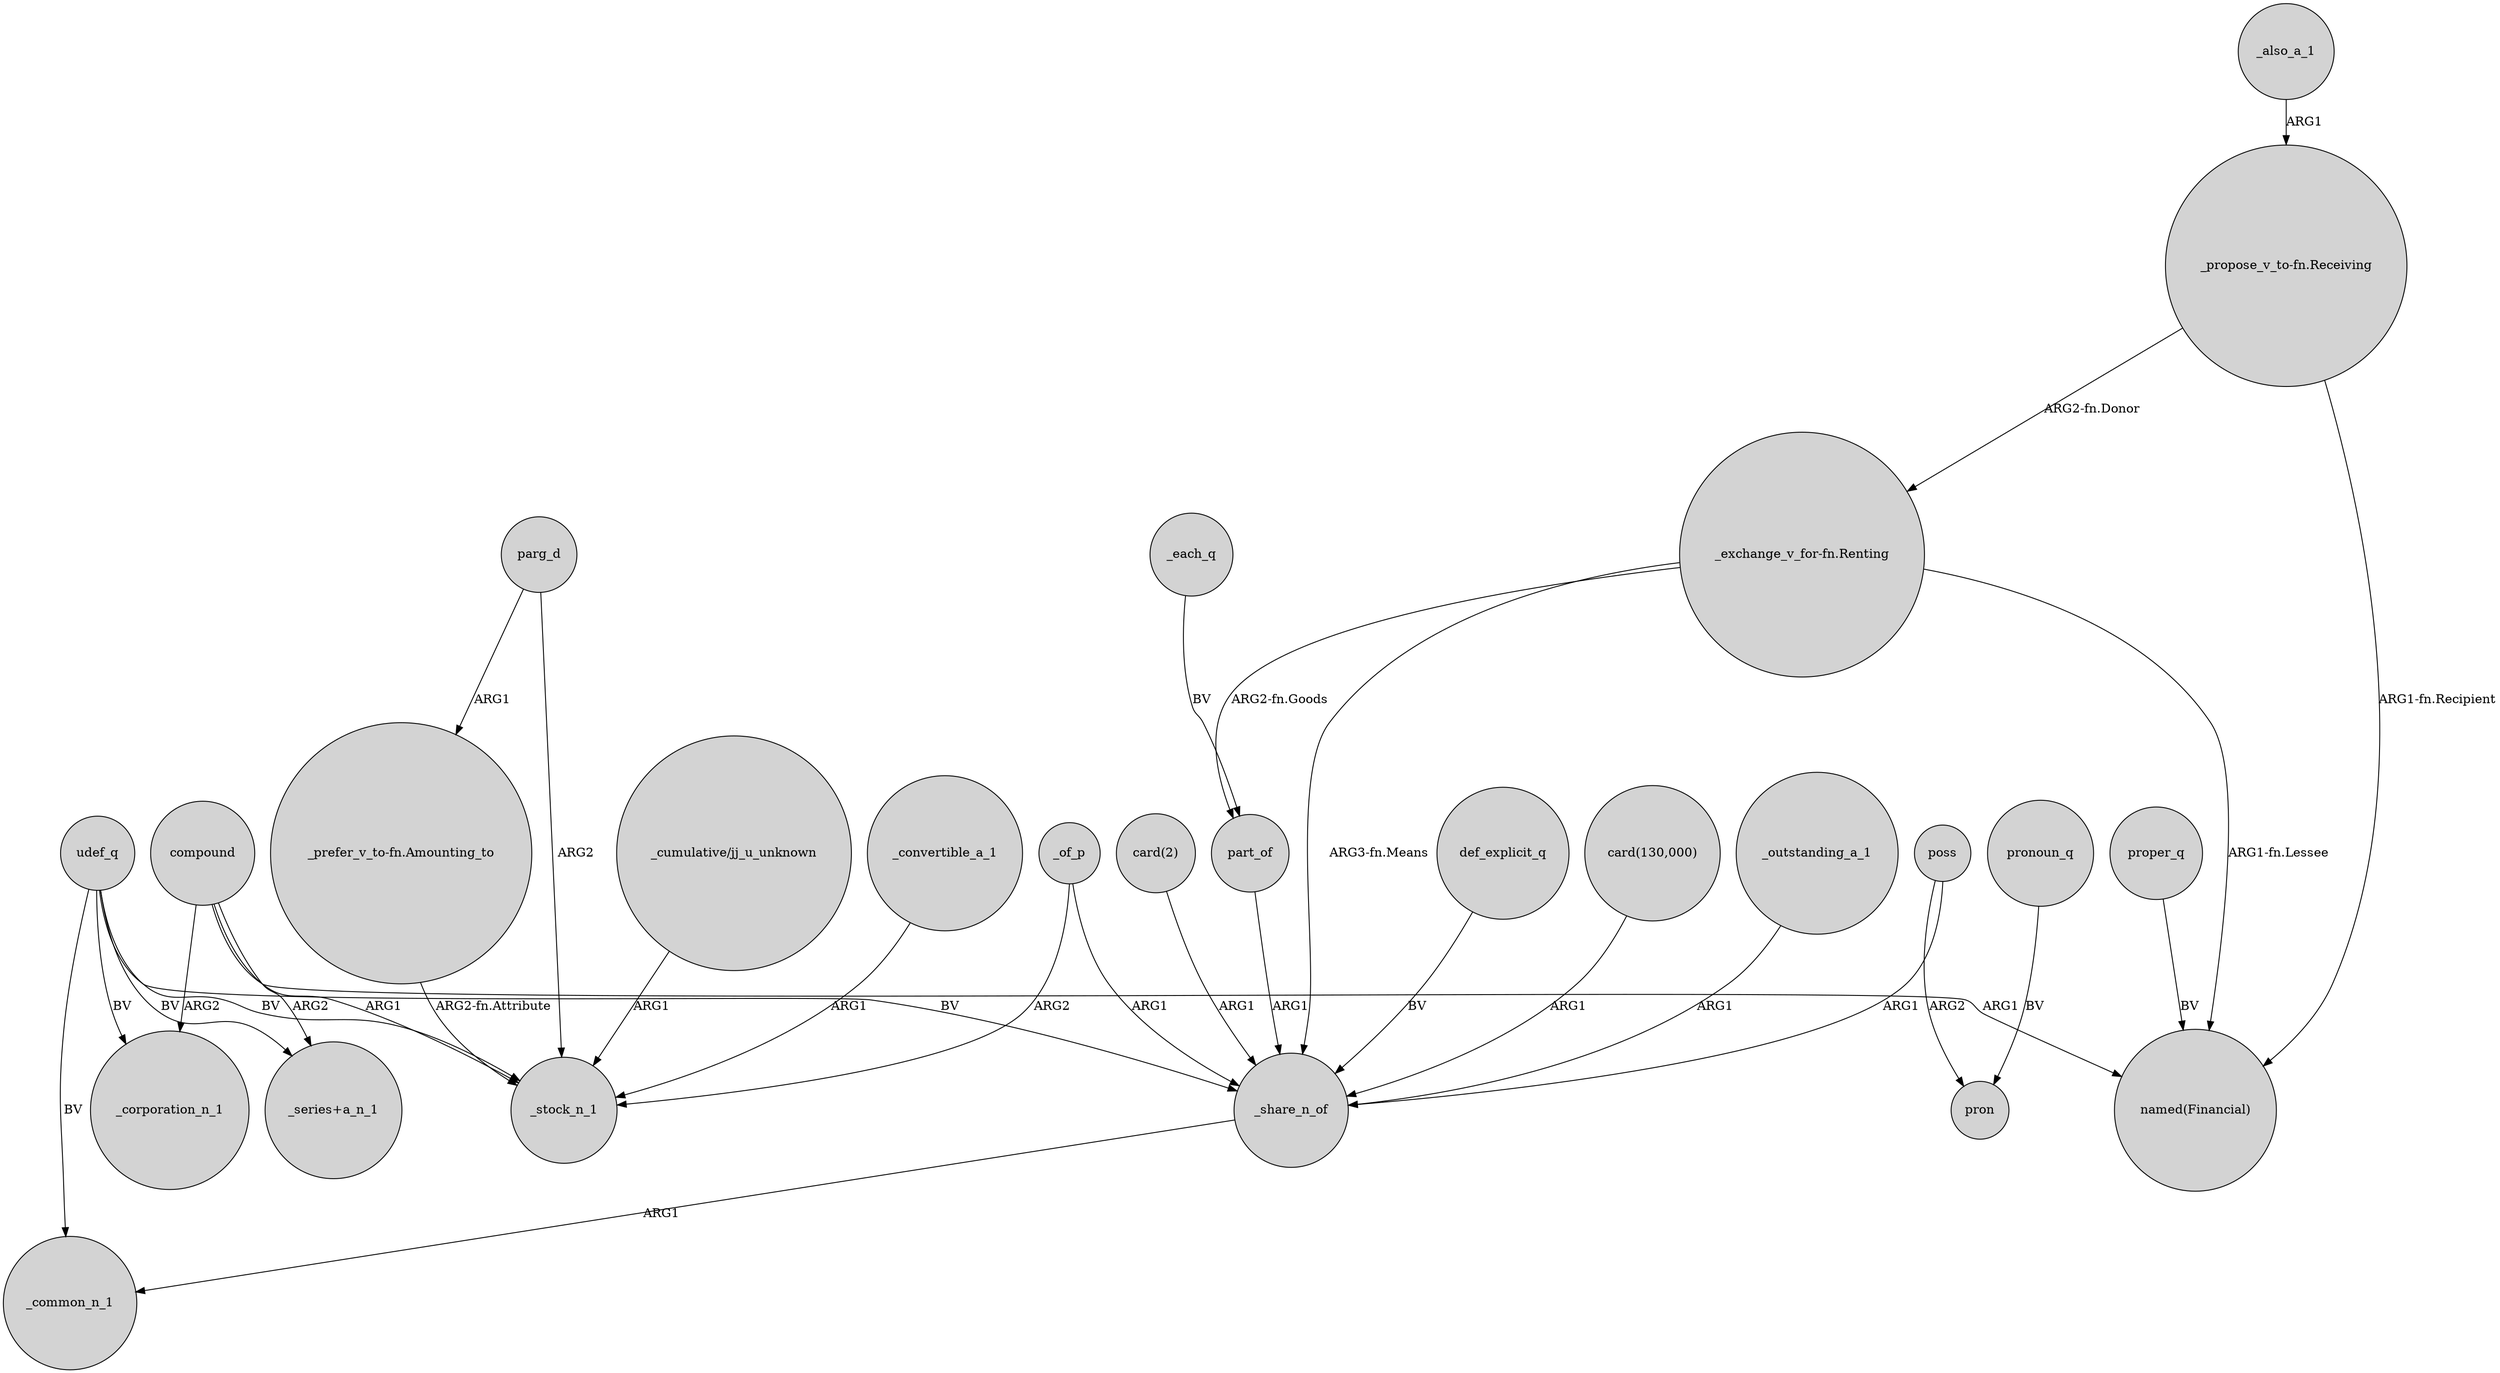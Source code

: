digraph {
	node [shape=circle style=filled]
	udef_q -> "_series+a_n_1" [label=BV]
	_of_p -> _share_n_of [label=ARG1]
	_each_q -> part_of [label=BV]
	def_explicit_q -> _share_n_of [label=BV]
	"_propose_v_to-fn.Receiving" -> "_exchange_v_for-fn.Renting" [label="ARG2-fn.Donor"]
	_also_a_1 -> "_propose_v_to-fn.Receiving" [label=ARG1]
	udef_q -> _common_n_1 [label=BV]
	"_exchange_v_for-fn.Renting" -> "named(Financial)" [label="ARG1-fn.Lessee"]
	"card(130,000)" -> _share_n_of [label=ARG1]
	compound -> _stock_n_1 [label=ARG1]
	parg_d -> "_prefer_v_to-fn.Amounting_to" [label=ARG1]
	_outstanding_a_1 -> _share_n_of [label=ARG1]
	pronoun_q -> pron [label=BV]
	udef_q -> _stock_n_1 [label=BV]
	poss -> pron [label=ARG2]
	"_exchange_v_for-fn.Renting" -> _share_n_of [label="ARG3-fn.Means"]
	"_prefer_v_to-fn.Amounting_to" -> _stock_n_1 [label="ARG2-fn.Attribute"]
	poss -> _share_n_of [label=ARG1]
	udef_q -> _share_n_of [label=BV]
	compound -> "_series+a_n_1" [label=ARG2]
	"_cumulative/jj_u_unknown" -> _stock_n_1 [label=ARG1]
	proper_q -> "named(Financial)" [label=BV]
	"card(2)" -> _share_n_of [label=ARG1]
	_convertible_a_1 -> _stock_n_1 [label=ARG1]
	_of_p -> _stock_n_1 [label=ARG2]
	compound -> _corporation_n_1 [label=ARG2]
	udef_q -> _corporation_n_1 [label=BV]
	compound -> "named(Financial)" [label=ARG1]
	"_exchange_v_for-fn.Renting" -> part_of [label="ARG2-fn.Goods"]
	"_propose_v_to-fn.Receiving" -> "named(Financial)" [label="ARG1-fn.Recipient"]
	parg_d -> _stock_n_1 [label=ARG2]
	part_of -> _share_n_of [label=ARG1]
	_share_n_of -> _common_n_1 [label=ARG1]
}
